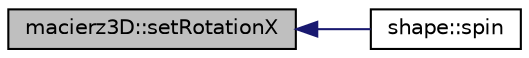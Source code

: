digraph "macierz3D::setRotationX"
{
  edge [fontname="Helvetica",fontsize="10",labelfontname="Helvetica",labelfontsize="10"];
  node [fontname="Helvetica",fontsize="10",shape=record];
  rankdir="LR";
  Node15 [label="macierz3D::setRotationX",height=0.2,width=0.4,color="black", fillcolor="grey75", style="filled", fontcolor="black"];
  Node15 -> Node16 [dir="back",color="midnightblue",fontsize="10",style="solid",fontname="Helvetica"];
  Node16 [label="shape::spin",height=0.2,width=0.4,color="black", fillcolor="white", style="filled",URL="$classshape.html#ae1ae139b2ab9166f5bc46c32003cf5cd",tooltip="Kręć się wokół własnej osi. "];
}
